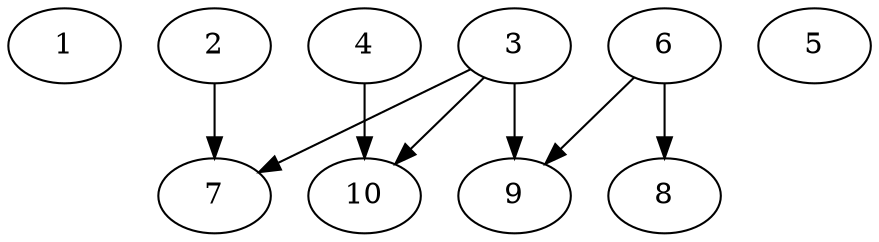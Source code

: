 // DAG automatically generated by daggen at Thu Oct  3 13:58:05 2019
// ./daggen --dot -n 10 --ccr 0.5 --fat 0.9 --regular 0.5 --density 0.6 --mindata 5242880 --maxdata 52428800 
digraph G {
  1 [size="96202752", alpha="0.16", expect_size="48101376"] 
  2 [size="89845760", alpha="0.03", expect_size="44922880"] 
  2 -> 7 [size ="44922880"]
  3 [size="104577024", alpha="0.08", expect_size="52288512"] 
  3 -> 7 [size ="52288512"]
  3 -> 9 [size ="52288512"]
  3 -> 10 [size ="52288512"]
  4 [size="38275072", alpha="0.18", expect_size="19137536"] 
  4 -> 10 [size ="19137536"]
  5 [size="54685696", alpha="0.12", expect_size="27342848"] 
  6 [size="48965632", alpha="0.08", expect_size="24482816"] 
  6 -> 8 [size ="24482816"]
  6 -> 9 [size ="24482816"]
  7 [size="17131520", alpha="0.12", expect_size="8565760"] 
  8 [size="39710720", alpha="0.20", expect_size="19855360"] 
  9 [size="50649088", alpha="0.08", expect_size="25324544"] 
  10 [size="40976384", alpha="0.15", expect_size="20488192"] 
}
